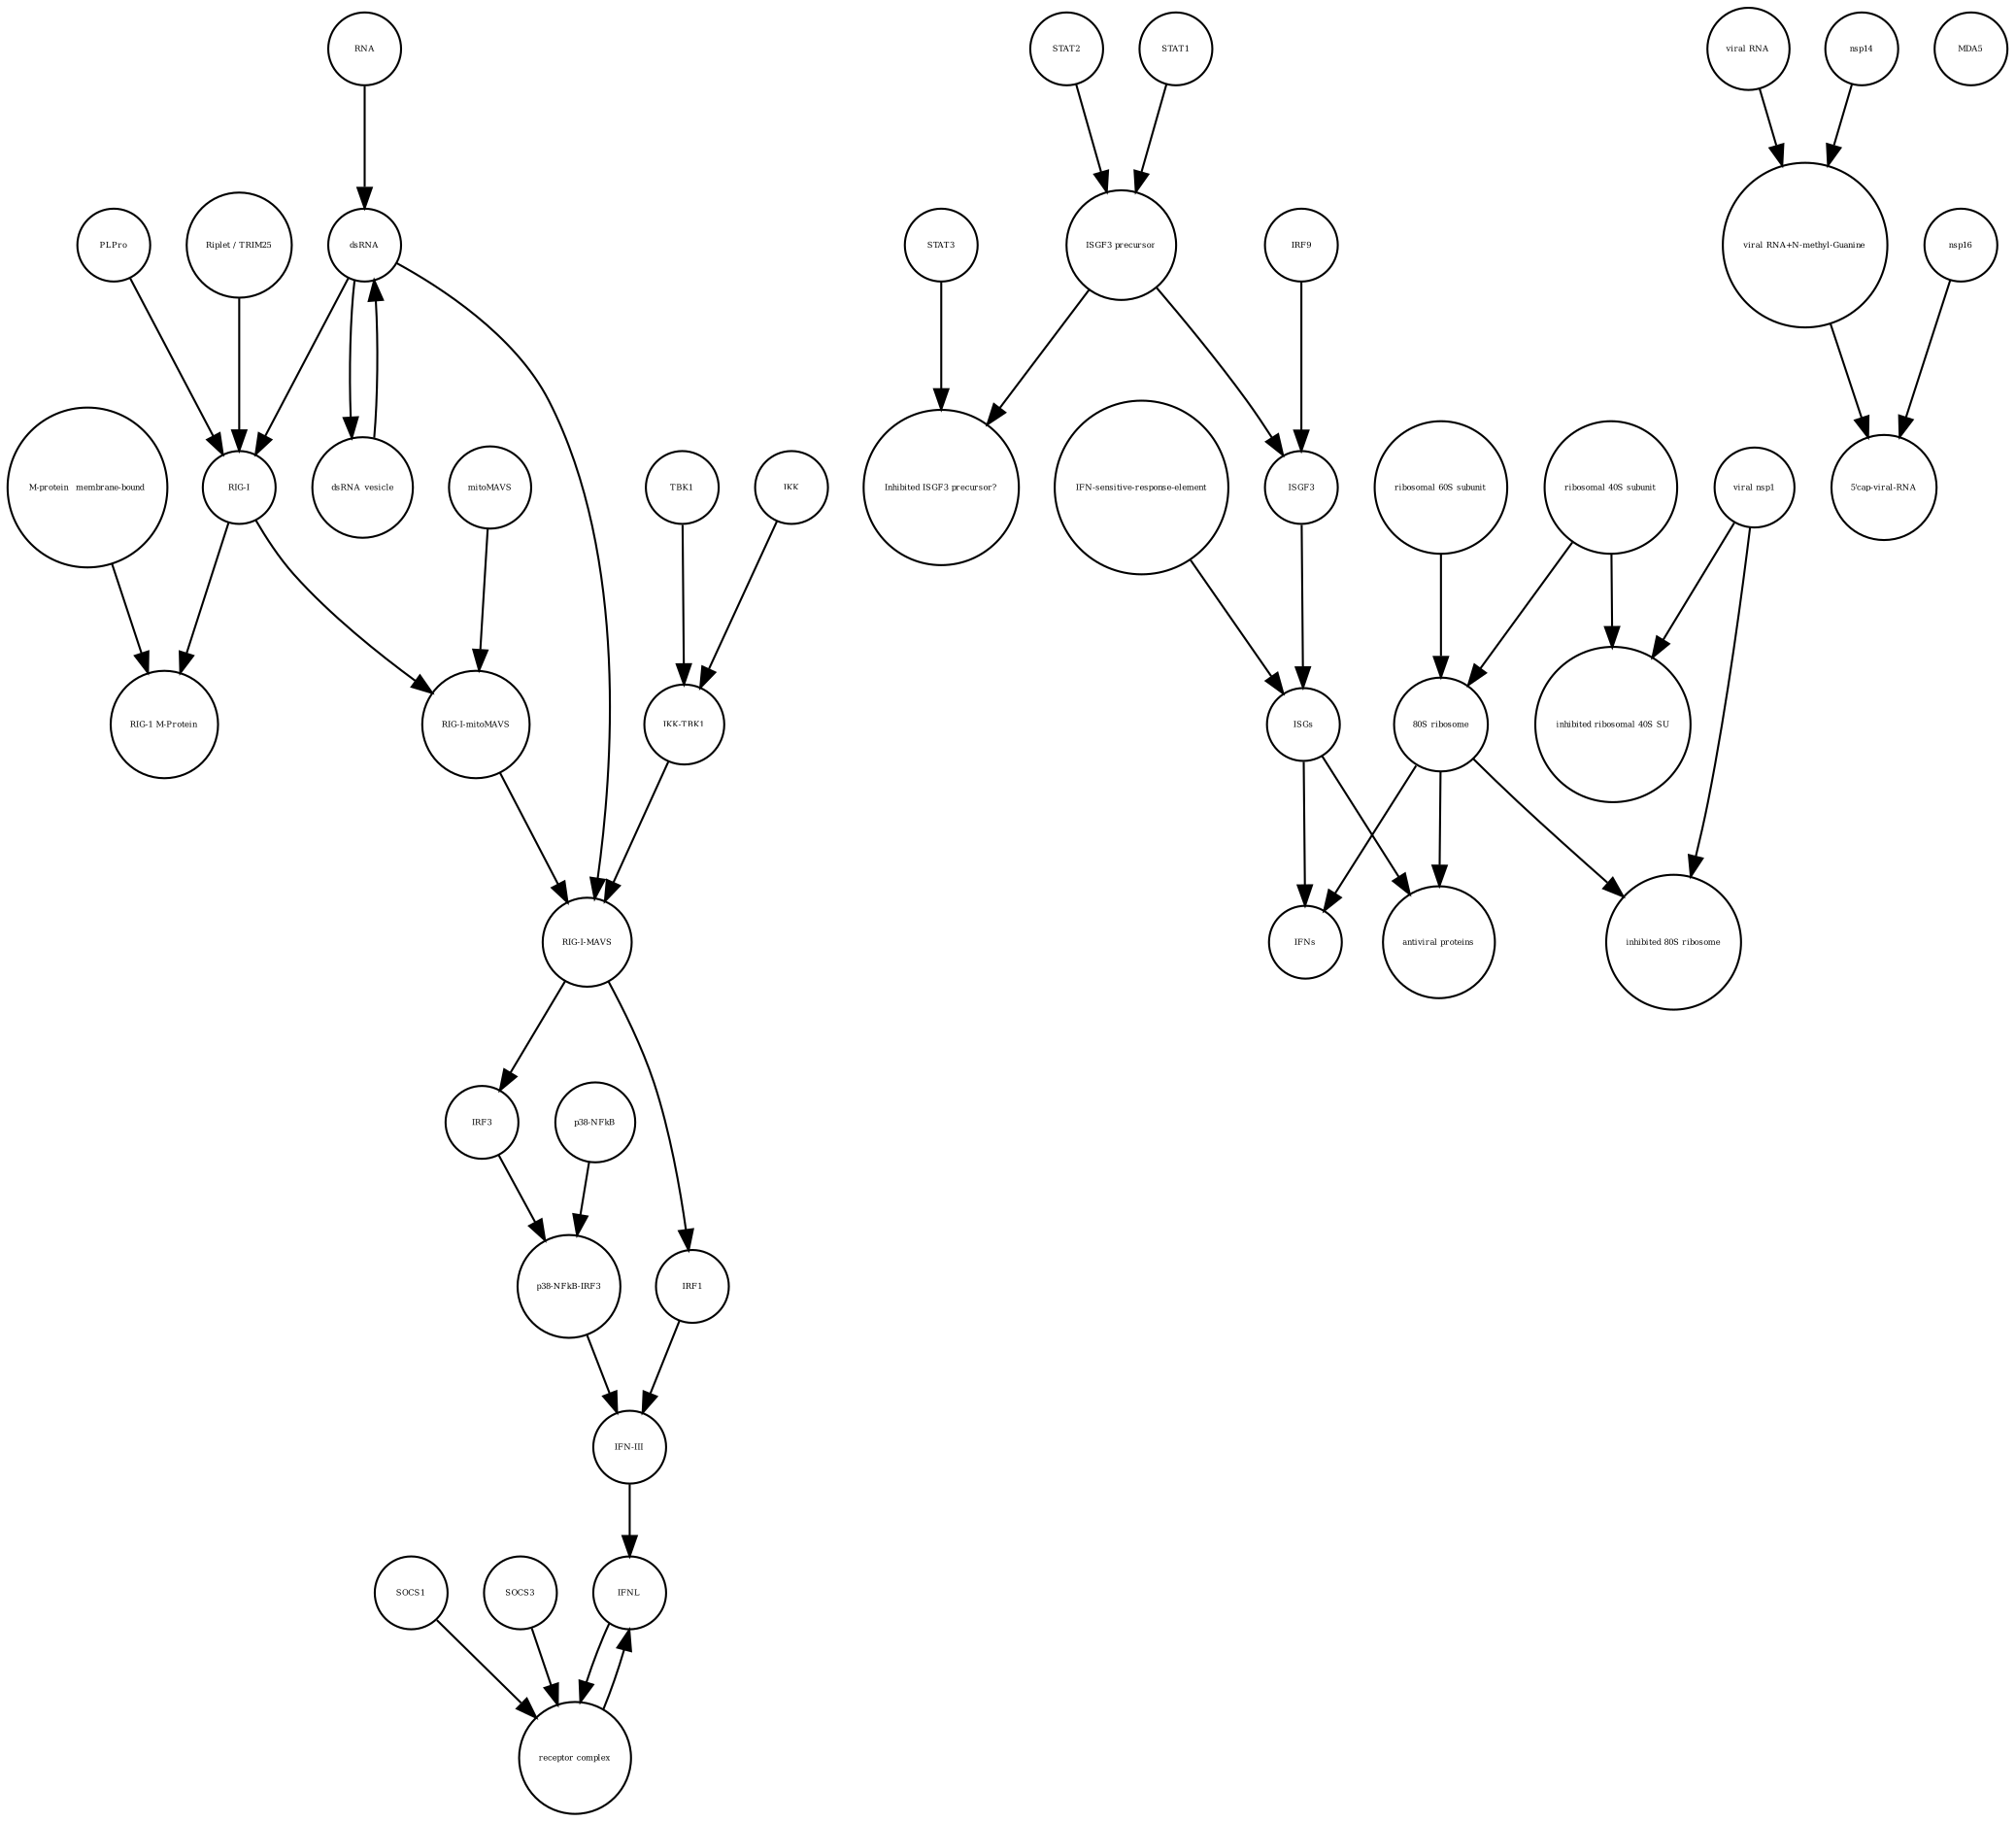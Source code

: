 strict digraph  {
IRF3 [annotation="", bipartite=0, cls=macromolecule, fontsize=4, label=IRF3, shape=circle];
"ISGF3 precursor" [annotation="", bipartite=0, cls=complex, fontsize=4, label="ISGF3 precursor", shape=circle];
"RIG-I-mitoMAVS" [annotation="", bipartite=0, cls=complex, fontsize=4, label="RIG-I-mitoMAVS", shape=circle];
"p38-NFkB" [annotation="", bipartite=0, cls=complex, fontsize=4, label="p38-NFkB", shape=circle];
"M-protein_ membrane-bound" [annotation="", bipartite=0, cls=macromolecule, fontsize=4, label="M-protein_ membrane-bound", shape=circle];
"Inhibited ISGF3 precursor?" [annotation="", bipartite=0, cls=complex, fontsize=4, label="Inhibited ISGF3 precursor?", shape=circle];
"IFN-III" [annotation="", bipartite=0, cls=macromolecule, fontsize=4, label="IFN-III", shape=circle];
"RIG-I-MAVS" [annotation="", bipartite=0, cls=complex, fontsize=4, label="RIG-I-MAVS", shape=circle];
SOCS1 [annotation="", bipartite=0, cls=macromolecule, fontsize=4, label=SOCS1, shape=circle];
STAT2 [annotation="", bipartite=0, cls=macromolecule, fontsize=4, label=STAT2, shape=circle];
"inhibited 80S ribosome" [annotation="", bipartite=0, cls=complex, fontsize=4, label="inhibited 80S ribosome", shape=circle];
IFNL [annotation="", bipartite=0, cls=macromolecule, fontsize=4, label=IFNL, shape=circle];
"RIG-I" [annotation="", bipartite=0, cls=macromolecule, fontsize=4, label="RIG-I", shape=circle];
RNA [annotation="", bipartite=0, cls="nucleic acid feature", fontsize=4, label=RNA, shape=circle];
"viral RNA" [annotation="", bipartite=0, cls="nucleic acid feature", fontsize=4, label="viral RNA", shape=circle];
PLPro [annotation="", bipartite=0, cls=macromolecule, fontsize=4, label=PLPro, shape=circle];
"viral nsp1" [annotation="", bipartite=0, cls=macromolecule, fontsize=4, label="viral nsp1", shape=circle];
"ribosomal 60S subunit" [annotation="", bipartite=0, cls=complex, fontsize=4, label="ribosomal 60S subunit", shape=circle];
TBK1 [annotation="", bipartite=0, cls=macromolecule, fontsize=4, label=TBK1, shape=circle];
IRF1 [annotation="", bipartite=0, cls=macromolecule, fontsize=4, label=IRF1, shape=circle];
dsRNA_vesicle [annotation="", bipartite=0, cls="nucleic acid feature", fontsize=4, label=dsRNA_vesicle, shape=circle];
"RIG-1 M-Protein" [annotation="", bipartite=0, cls=complex, fontsize=4, label="RIG-1 M-Protein", shape=circle];
"receptor complex" [annotation="", bipartite=0, cls=complex, fontsize=4, label="receptor complex", shape=circle];
MDA5 [annotation="", bipartite=0, cls=macromolecule, fontsize=4, label=MDA5, shape=circle];
"IFN-sensitive-response-element" [annotation="", bipartite=0, cls="nucleic acid feature", fontsize=4, label="IFN-sensitive-response-element", shape=circle];
dsRNA [annotation="", bipartite=0, cls="nucleic acid feature", fontsize=4, label=dsRNA, shape=circle];
"p38-NFkB-IRF3" [annotation="", bipartite=0, cls=complex, fontsize=4, label="p38-NFkB-IRF3", shape=circle];
"inhibited ribosomal 40S SU" [annotation="urn_miriam_doi_10.1101%2F2020.05.18.102467", bipartite=0, cls=complex, fontsize=4, label="inhibited ribosomal 40S SU", shape=circle];
"80S ribosome" [annotation="", bipartite=0, cls=complex, fontsize=4, label="80S ribosome", shape=circle];
STAT3 [annotation="", bipartite=0, cls=macromolecule, fontsize=4, label=STAT3, shape=circle];
mitoMAVS [annotation="", bipartite=0, cls=macromolecule, fontsize=4, label=mitoMAVS, shape=circle];
"antiviral proteins" [annotation="", bipartite=0, cls=macromolecule, fontsize=4, label="antiviral proteins", shape=circle];
ISGs [annotation="", bipartite=0, cls="nucleic acid feature", fontsize=4, label=ISGs, shape=circle];
ISGF3 [annotation="", bipartite=0, cls=complex, fontsize=4, label=ISGF3, shape=circle];
STAT1 [annotation="", bipartite=0, cls=macromolecule, fontsize=4, label=STAT1, shape=circle];
"Riplet / TRIM25" [annotation="", bipartite=0, cls=macromolecule, fontsize=4, label="Riplet / TRIM25", shape=circle];
"ribosomal 40S subunit" [annotation="", bipartite=0, cls=complex, fontsize=4, label="ribosomal 40S subunit", shape=circle];
"IKK-TBK1" [annotation="", bipartite=0, cls=complex, fontsize=4, label="IKK-TBK1", shape=circle];
IKK [annotation="", bipartite=0, cls=macromolecule, fontsize=4, label=IKK, shape=circle];
nsp16 [annotation="", bipartite=0, cls=macromolecule, fontsize=4, label=nsp16, shape=circle];
IFNs [annotation="", bipartite=0, cls=macromolecule, fontsize=4, label=IFNs, shape=circle];
IRF9 [annotation="", bipartite=0, cls=macromolecule, fontsize=4, label=IRF9, shape=circle];
SOCS3 [annotation="", bipartite=0, cls=macromolecule, fontsize=4, label=SOCS3, shape=circle];
"viral RNA+N-methyl-Guanine" [annotation="", bipartite=0, cls="nucleic acid feature", fontsize=4, label="viral RNA+N-methyl-Guanine", shape=circle];
nsp14 [annotation="", bipartite=0, cls=macromolecule, fontsize=4, label=nsp14, shape=circle];
"5'cap-viral-RNA" [annotation="", bipartite=0, cls="nucleic acid feature", fontsize=4, label="5'cap-viral-RNA", shape=circle];
IRF3 -> "p38-NFkB-IRF3"  [annotation="", interaction_type=production];
"ISGF3 precursor" -> ISGF3  [annotation="", interaction_type=production];
"ISGF3 precursor" -> "Inhibited ISGF3 precursor?"  [annotation="", interaction_type=production];
"RIG-I-mitoMAVS" -> "RIG-I-MAVS"  [annotation="", interaction_type=production];
"p38-NFkB" -> "p38-NFkB-IRF3"  [annotation="", interaction_type=production];
"M-protein_ membrane-bound" -> "RIG-1 M-Protein"  [annotation="", interaction_type=production];
"IFN-III" -> IFNL  [annotation="", interaction_type=production];
"RIG-I-MAVS" -> IRF3  [annotation="", interaction_type=stimulation];
"RIG-I-MAVS" -> IRF1  [annotation="", interaction_type=catalysis];
SOCS1 -> "receptor complex"  [annotation="", interaction_type=production];
STAT2 -> "ISGF3 precursor"  [annotation="", interaction_type=production];
IFNL -> "receptor complex"  [annotation="", interaction_type=stimulation];
"RIG-I" -> "RIG-I-mitoMAVS"  [annotation="", interaction_type=production];
"RIG-I" -> "RIG-1 M-Protein"  [annotation="", interaction_type=production];
RNA -> dsRNA  [annotation="", interaction_type=production];
"viral RNA" -> "viral RNA+N-methyl-Guanine"  [annotation="", interaction_type=production];
PLPro -> "RIG-I"  [annotation="", interaction_type=catalysis];
"viral nsp1" -> "inhibited 80S ribosome"  [annotation="", interaction_type=production];
"viral nsp1" -> "inhibited ribosomal 40S SU"  [annotation="", interaction_type=production];
"ribosomal 60S subunit" -> "80S ribosome"  [annotation="", interaction_type=production];
TBK1 -> "IKK-TBK1"  [annotation="", interaction_type=production];
IRF1 -> "IFN-III"  [annotation="", interaction_type=stimulation];
dsRNA_vesicle -> dsRNA  [annotation="", interaction_type=production];
"receptor complex" -> IFNL  [annotation="", interaction_type=production];
"IFN-sensitive-response-element" -> ISGs  [annotation="", interaction_type=production];
dsRNA -> "RIG-I"  [annotation="", interaction_type="necessary stimulation"];
dsRNA -> dsRNA_vesicle  [annotation="", interaction_type=production];
dsRNA -> "RIG-I-MAVS"  [annotation="", interaction_type="necessary stimulation"];
"p38-NFkB-IRF3" -> "IFN-III"  [annotation="", interaction_type=stimulation];
"80S ribosome" -> "antiviral proteins"  [annotation="", interaction_type=catalysis];
"80S ribosome" -> "inhibited 80S ribosome"  [annotation="", interaction_type=production];
"80S ribosome" -> IFNs  [annotation="", interaction_type=catalysis];
STAT3 -> "Inhibited ISGF3 precursor?"  [annotation="", interaction_type=production];
mitoMAVS -> "RIG-I-mitoMAVS"  [annotation="", interaction_type=production];
ISGs -> "antiviral proteins"  [annotation="", interaction_type=production];
ISGs -> IFNs  [annotation="", interaction_type=production];
ISGF3 -> ISGs  [annotation="", interaction_type="necessary stimulation"];
STAT1 -> "ISGF3 precursor"  [annotation="", interaction_type=production];
"Riplet / TRIM25" -> "RIG-I"  [annotation="", interaction_type=catalysis];
"ribosomal 40S subunit" -> "80S ribosome"  [annotation="", interaction_type=production];
"ribosomal 40S subunit" -> "inhibited ribosomal 40S SU"  [annotation="", interaction_type=production];
"IKK-TBK1" -> "RIG-I-MAVS"  [annotation="", interaction_type=production];
IKK -> "IKK-TBK1"  [annotation="", interaction_type=production];
nsp16 -> "5'cap-viral-RNA"  [annotation="urn_miriam_doi_10.1016%2Fj.chom.2020.05.008", interaction_type=catalysis];
IRF9 -> ISGF3  [annotation="", interaction_type=production];
SOCS3 -> "receptor complex"  [annotation="", interaction_type=production];
"viral RNA+N-methyl-Guanine" -> "5'cap-viral-RNA"  [annotation="", interaction_type=production];
nsp14 -> "viral RNA+N-methyl-Guanine"  [annotation="", interaction_type=catalysis];
}
